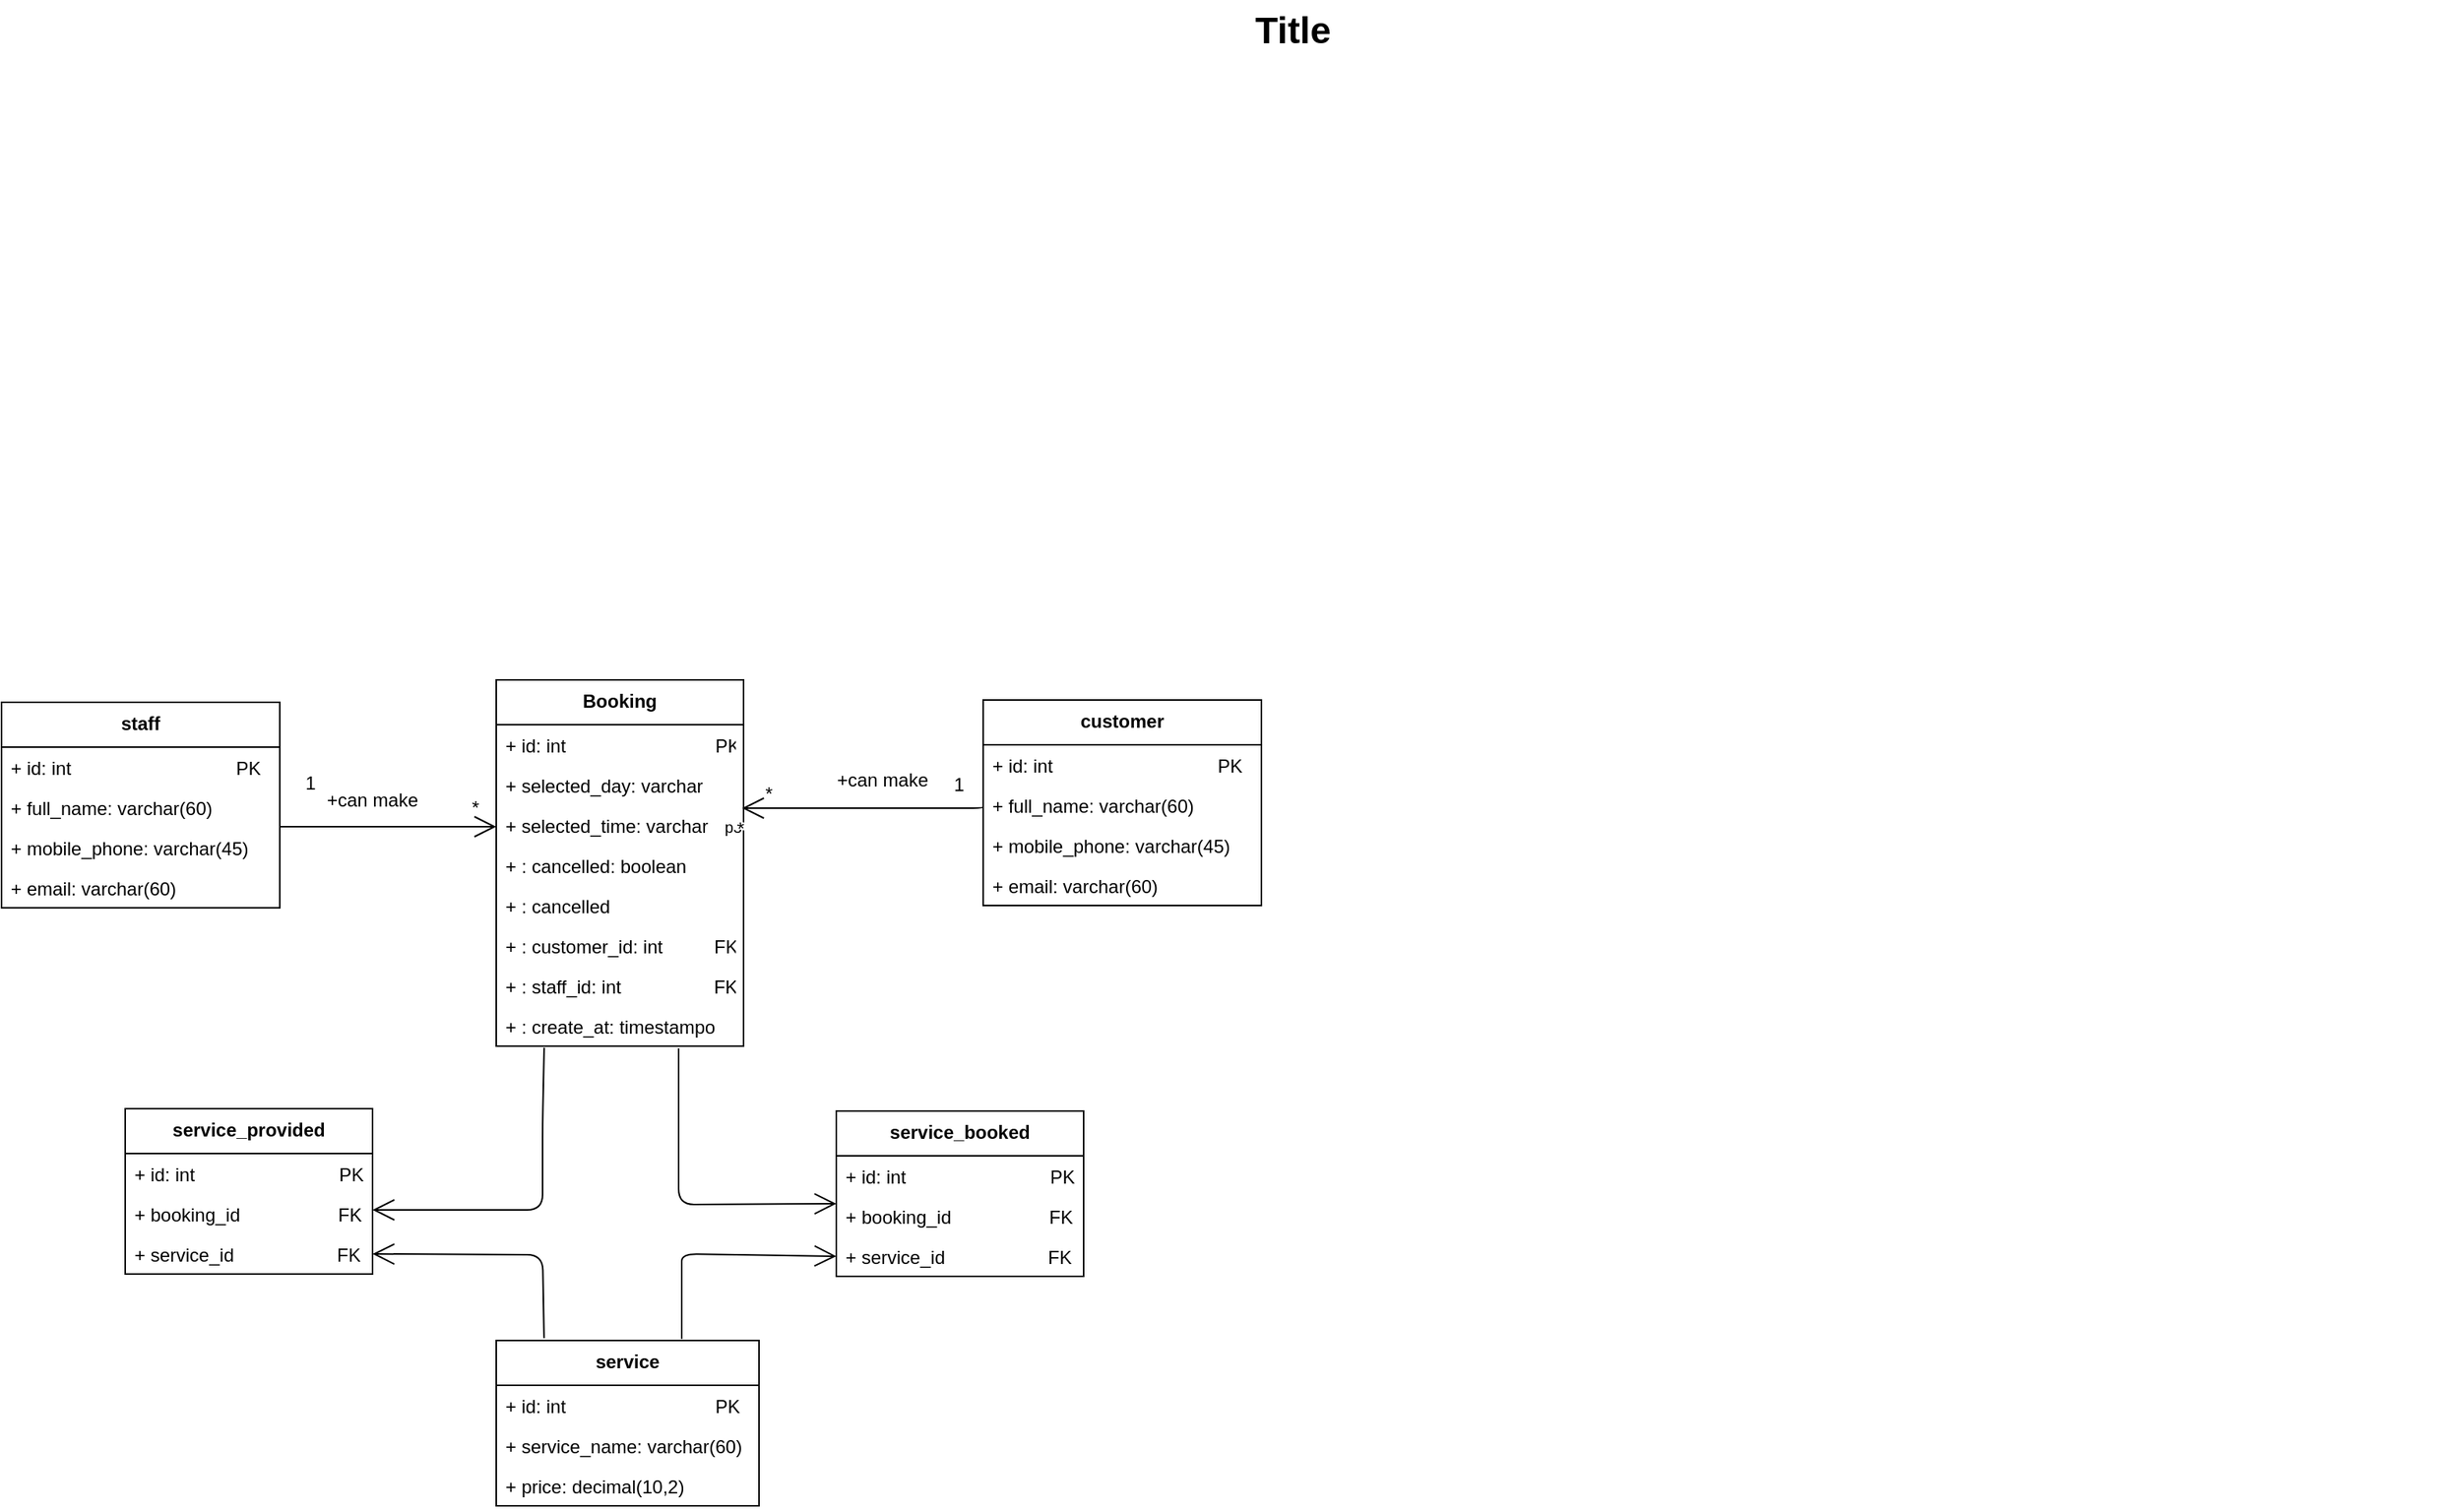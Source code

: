 <mxfile version="10.7.7" type="github"><diagram name="Page-1" id="929967ad-93f9-6ef4-fab6-5d389245f69c"><mxGraphModel dx="932" dy="762" grid="1" gridSize="10" guides="1" tooltips="1" connect="1" arrows="1" fold="1" page="1" pageScale="1.5" pageWidth="1169" pageHeight="826" background="none" math="0" shadow="0"><root><mxCell id="0" style=";html=1;"/><mxCell id="1" style=";html=1;" parent="0"/><mxCell id="1672d66443f91eb5-23" value="Title" style="text;strokeColor=none;fillColor=none;html=1;fontSize=24;fontStyle=1;verticalAlign=middle;align=center;" parent="1" vertex="1"><mxGeometry x="120" y="40" width="1510" height="40" as="geometry"/></mxCell><mxCell id="RssRguCO_KiERWLtAiVx-13" value="Booking" style="swimlane;fontStyle=1;align=center;verticalAlign=top;childLayout=stackLayout;horizontal=1;startSize=29;horizontalStack=0;resizeParent=1;resizeParentMax=0;resizeLast=0;collapsible=1;marginBottom=0;" vertex="1" parent="1"><mxGeometry x="360" y="480" width="160" height="237" as="geometry"/></mxCell><mxCell id="RssRguCO_KiERWLtAiVx-14" value="+ id: int                             PK" style="text;strokeColor=none;fillColor=none;align=left;verticalAlign=top;spacingLeft=4;spacingRight=4;overflow=hidden;rotatable=0;points=[[0,0.5],[1,0.5]];portConstraint=eastwest;" vertex="1" parent="RssRguCO_KiERWLtAiVx-13"><mxGeometry y="29" width="160" height="26" as="geometry"/></mxCell><mxCell id="RssRguCO_KiERWLtAiVx-17" value="+ selected_day: varchar " style="text;strokeColor=none;fillColor=none;align=left;verticalAlign=top;spacingLeft=4;spacingRight=4;overflow=hidden;rotatable=0;points=[[0,0.5],[1,0.5]];portConstraint=eastwest;" vertex="1" parent="RssRguCO_KiERWLtAiVx-13"><mxGeometry y="55" width="160" height="26" as="geometry"/></mxCell><mxCell id="RssRguCO_KiERWLtAiVx-18" value="+ selected_time: varchar" style="text;strokeColor=none;fillColor=none;align=left;verticalAlign=top;spacingLeft=4;spacingRight=4;overflow=hidden;rotatable=0;points=[[0,0.5],[1,0.5]];portConstraint=eastwest;" vertex="1" parent="RssRguCO_KiERWLtAiVx-13"><mxGeometry y="81" width="160" height="26" as="geometry"/></mxCell><mxCell id="RssRguCO_KiERWLtAiVx-19" value="+ : cancelled: boolean" style="text;strokeColor=none;fillColor=none;align=left;verticalAlign=top;spacingLeft=4;spacingRight=4;overflow=hidden;rotatable=0;points=[[0,0.5],[1,0.5]];portConstraint=eastwest;" vertex="1" parent="RssRguCO_KiERWLtAiVx-13"><mxGeometry y="107" width="160" height="26" as="geometry"/></mxCell><mxCell id="RssRguCO_KiERWLtAiVx-21" value="+ : cancelled" style="text;strokeColor=none;fillColor=none;align=left;verticalAlign=top;spacingLeft=4;spacingRight=4;overflow=hidden;rotatable=0;points=[[0,0.5],[1,0.5]];portConstraint=eastwest;" vertex="1" parent="RssRguCO_KiERWLtAiVx-13"><mxGeometry y="133" width="160" height="26" as="geometry"/></mxCell><mxCell id="RssRguCO_KiERWLtAiVx-22" value="+ : customer_id: int          FK" style="text;strokeColor=none;fillColor=none;align=left;verticalAlign=top;spacingLeft=4;spacingRight=4;overflow=hidden;rotatable=0;points=[[0,0.5],[1,0.5]];portConstraint=eastwest;" vertex="1" parent="RssRguCO_KiERWLtAiVx-13"><mxGeometry y="159" width="160" height="26" as="geometry"/></mxCell><mxCell id="RssRguCO_KiERWLtAiVx-23" value="+ : staff_id: int                  FK" style="text;strokeColor=none;fillColor=none;align=left;verticalAlign=top;spacingLeft=4;spacingRight=4;overflow=hidden;rotatable=0;points=[[0,0.5],[1,0.5]];portConstraint=eastwest;" vertex="1" parent="RssRguCO_KiERWLtAiVx-13"><mxGeometry y="185" width="160" height="26" as="geometry"/></mxCell><mxCell id="RssRguCO_KiERWLtAiVx-32" value="+ : create_at: timestampo" style="text;strokeColor=none;fillColor=none;align=left;verticalAlign=top;spacingLeft=4;spacingRight=4;overflow=hidden;rotatable=0;points=[[0,0.5],[1,0.5]];portConstraint=eastwest;" vertex="1" parent="RssRguCO_KiERWLtAiVx-13"><mxGeometry y="211" width="160" height="26" as="geometry"/></mxCell><mxCell id="RssRguCO_KiERWLtAiVx-24" value="service_booked" style="swimlane;fontStyle=1;align=center;verticalAlign=top;childLayout=stackLayout;horizontal=1;startSize=29;horizontalStack=0;resizeParent=1;resizeParentMax=0;resizeLast=0;collapsible=1;marginBottom=0;" vertex="1" parent="1"><mxGeometry x="580" y="759" width="160" height="107" as="geometry"/></mxCell><mxCell id="RssRguCO_KiERWLtAiVx-25" value="+ id: int                            PK" style="text;strokeColor=none;fillColor=none;align=left;verticalAlign=top;spacingLeft=4;spacingRight=4;overflow=hidden;rotatable=0;points=[[0,0.5],[1,0.5]];portConstraint=eastwest;" vertex="1" parent="RssRguCO_KiERWLtAiVx-24"><mxGeometry y="29" width="160" height="26" as="geometry"/></mxCell><mxCell id="RssRguCO_KiERWLtAiVx-26" value="+ booking_id                   FK" style="text;strokeColor=none;fillColor=none;align=left;verticalAlign=top;spacingLeft=4;spacingRight=4;overflow=hidden;rotatable=0;points=[[0,0.5],[1,0.5]];portConstraint=eastwest;" vertex="1" parent="RssRguCO_KiERWLtAiVx-24"><mxGeometry y="55" width="160" height="26" as="geometry"/></mxCell><mxCell id="RssRguCO_KiERWLtAiVx-27" value="+ service_id                    FK" style="text;strokeColor=none;fillColor=none;align=left;verticalAlign=top;spacingLeft=4;spacingRight=4;overflow=hidden;rotatable=0;points=[[0,0.5],[1,0.5]];portConstraint=eastwest;" vertex="1" parent="RssRguCO_KiERWLtAiVx-24"><mxGeometry y="81" width="160" height="26" as="geometry"/></mxCell><mxCell id="RssRguCO_KiERWLtAiVx-33" value="service" style="swimlane;fontStyle=1;align=center;verticalAlign=top;childLayout=stackLayout;horizontal=1;startSize=29;horizontalStack=0;resizeParent=1;resizeParentMax=0;resizeLast=0;collapsible=1;marginBottom=0;" vertex="1" parent="1"><mxGeometry x="360" y="907.5" width="170" height="107" as="geometry"/></mxCell><mxCell id="RssRguCO_KiERWLtAiVx-34" value="+ id: int                             PK" style="text;strokeColor=none;fillColor=none;align=left;verticalAlign=top;spacingLeft=4;spacingRight=4;overflow=hidden;rotatable=0;points=[[0,0.5],[1,0.5]];portConstraint=eastwest;" vertex="1" parent="RssRguCO_KiERWLtAiVx-33"><mxGeometry y="29" width="170" height="26" as="geometry"/></mxCell><mxCell id="RssRguCO_KiERWLtAiVx-35" value="+ service_name: varchar(60) " style="text;strokeColor=none;fillColor=none;align=left;verticalAlign=top;spacingLeft=4;spacingRight=4;overflow=hidden;rotatable=0;points=[[0,0.5],[1,0.5]];portConstraint=eastwest;" vertex="1" parent="RssRguCO_KiERWLtAiVx-33"><mxGeometry y="55" width="170" height="26" as="geometry"/></mxCell><mxCell id="RssRguCO_KiERWLtAiVx-36" value="+ price: decimal(10,2)" style="text;strokeColor=none;fillColor=none;align=left;verticalAlign=top;spacingLeft=4;spacingRight=4;overflow=hidden;rotatable=0;points=[[0,0.5],[1,0.5]];portConstraint=eastwest;" vertex="1" parent="RssRguCO_KiERWLtAiVx-33"><mxGeometry y="81" width="170" height="26" as="geometry"/></mxCell><mxCell id="RssRguCO_KiERWLtAiVx-41" value="service_provided" style="swimlane;fontStyle=1;align=center;verticalAlign=top;childLayout=stackLayout;horizontal=1;startSize=29;horizontalStack=0;resizeParent=1;resizeParentMax=0;resizeLast=0;collapsible=1;marginBottom=0;" vertex="1" parent="1"><mxGeometry x="120" y="757.5" width="160" height="107" as="geometry"/></mxCell><mxCell id="RssRguCO_KiERWLtAiVx-42" value="+ id: int                            PK" style="text;strokeColor=none;fillColor=none;align=left;verticalAlign=top;spacingLeft=4;spacingRight=4;overflow=hidden;rotatable=0;points=[[0,0.5],[1,0.5]];portConstraint=eastwest;" vertex="1" parent="RssRguCO_KiERWLtAiVx-41"><mxGeometry y="29" width="160" height="26" as="geometry"/></mxCell><mxCell id="RssRguCO_KiERWLtAiVx-43" value="+ booking_id                   FK" style="text;strokeColor=none;fillColor=none;align=left;verticalAlign=top;spacingLeft=4;spacingRight=4;overflow=hidden;rotatable=0;points=[[0,0.5],[1,0.5]];portConstraint=eastwest;" vertex="1" parent="RssRguCO_KiERWLtAiVx-41"><mxGeometry y="55" width="160" height="26" as="geometry"/></mxCell><mxCell id="RssRguCO_KiERWLtAiVx-44" value="+ service_id                    FK" style="text;strokeColor=none;fillColor=none;align=left;verticalAlign=top;spacingLeft=4;spacingRight=4;overflow=hidden;rotatable=0;points=[[0,0.5],[1,0.5]];portConstraint=eastwest;" vertex="1" parent="RssRguCO_KiERWLtAiVx-41"><mxGeometry y="81" width="160" height="26" as="geometry"/></mxCell><mxCell id="RssRguCO_KiERWLtAiVx-45" value="customer" style="swimlane;fontStyle=1;align=center;verticalAlign=top;childLayout=stackLayout;horizontal=1;startSize=29;horizontalStack=0;resizeParent=1;resizeParentMax=0;resizeLast=0;collapsible=1;marginBottom=0;" vertex="1" parent="1"><mxGeometry x="675" y="493" width="180" height="133" as="geometry"/></mxCell><mxCell id="RssRguCO_KiERWLtAiVx-46" value="+ id: int                                PK" style="text;strokeColor=none;fillColor=none;align=left;verticalAlign=top;spacingLeft=4;spacingRight=4;overflow=hidden;rotatable=0;points=[[0,0.5],[1,0.5]];portConstraint=eastwest;" vertex="1" parent="RssRguCO_KiERWLtAiVx-45"><mxGeometry y="29" width="180" height="26" as="geometry"/></mxCell><mxCell id="RssRguCO_KiERWLtAiVx-47" value="+ full_name: varchar(60)             " style="text;strokeColor=none;fillColor=none;align=left;verticalAlign=top;spacingLeft=4;spacingRight=4;overflow=hidden;rotatable=0;points=[[0,0.5],[1,0.5]];portConstraint=eastwest;" vertex="1" parent="RssRguCO_KiERWLtAiVx-45"><mxGeometry y="55" width="180" height="26" as="geometry"/></mxCell><mxCell id="RssRguCO_KiERWLtAiVx-48" value="+ mobile_phone: varchar(45)                  " style="text;strokeColor=none;fillColor=none;align=left;verticalAlign=top;spacingLeft=4;spacingRight=4;overflow=hidden;rotatable=0;points=[[0,0.5],[1,0.5]];portConstraint=eastwest;" vertex="1" parent="RssRguCO_KiERWLtAiVx-45"><mxGeometry y="81" width="180" height="26" as="geometry"/></mxCell><mxCell id="RssRguCO_KiERWLtAiVx-49" value="+ email: varchar(60)                  " style="text;strokeColor=none;fillColor=none;align=left;verticalAlign=top;spacingLeft=4;spacingRight=4;overflow=hidden;rotatable=0;points=[[0,0.5],[1,0.5]];portConstraint=eastwest;" vertex="1" parent="RssRguCO_KiERWLtAiVx-45"><mxGeometry y="107" width="180" height="26" as="geometry"/></mxCell><mxCell id="RssRguCO_KiERWLtAiVx-50" value="staff" style="swimlane;fontStyle=1;align=center;verticalAlign=top;childLayout=stackLayout;horizontal=1;startSize=29;horizontalStack=0;resizeParent=1;resizeParentMax=0;resizeLast=0;collapsible=1;marginBottom=0;" vertex="1" parent="1"><mxGeometry x="40" y="494.5" width="180" height="133" as="geometry"/></mxCell><mxCell id="RssRguCO_KiERWLtAiVx-51" value="+ id: int                                PK" style="text;strokeColor=none;fillColor=none;align=left;verticalAlign=top;spacingLeft=4;spacingRight=4;overflow=hidden;rotatable=0;points=[[0,0.5],[1,0.5]];portConstraint=eastwest;" vertex="1" parent="RssRguCO_KiERWLtAiVx-50"><mxGeometry y="29" width="180" height="26" as="geometry"/></mxCell><mxCell id="RssRguCO_KiERWLtAiVx-52" value="+ full_name: varchar(60)             " style="text;strokeColor=none;fillColor=none;align=left;verticalAlign=top;spacingLeft=4;spacingRight=4;overflow=hidden;rotatable=0;points=[[0,0.5],[1,0.5]];portConstraint=eastwest;" vertex="1" parent="RssRguCO_KiERWLtAiVx-50"><mxGeometry y="55" width="180" height="26" as="geometry"/></mxCell><mxCell id="RssRguCO_KiERWLtAiVx-53" value="+ mobile_phone: varchar(45)                  " style="text;strokeColor=none;fillColor=none;align=left;verticalAlign=top;spacingLeft=4;spacingRight=4;overflow=hidden;rotatable=0;points=[[0,0.5],[1,0.5]];portConstraint=eastwest;" vertex="1" parent="RssRguCO_KiERWLtAiVx-50"><mxGeometry y="81" width="180" height="26" as="geometry"/></mxCell><mxCell id="RssRguCO_KiERWLtAiVx-54" value="+ email: varchar(60)                  " style="text;strokeColor=none;fillColor=none;align=left;verticalAlign=top;spacingLeft=4;spacingRight=4;overflow=hidden;rotatable=0;points=[[0,0.5],[1,0.5]];portConstraint=eastwest;" vertex="1" parent="RssRguCO_KiERWLtAiVx-50"><mxGeometry y="107" width="180" height="26" as="geometry"/></mxCell><mxCell id="RssRguCO_KiERWLtAiVx-61" value="" style="verticalAlign=bottom;html=1;endArrow=open;endSize=12;edgeStyle=orthogonalEdgeStyle;" edge="1" parent="1"><mxGeometry relative="1" as="geometry"><mxPoint x="220" y="575" as="sourcePoint"/><mxPoint x="360" y="575" as="targetPoint"/></mxGeometry></mxCell><mxCell id="RssRguCO_KiERWLtAiVx-62" value="" style="resizable=0;html=1;align=right;verticalAlign=top;labelBackgroundColor=none;fontSize=10" connectable="0" vertex="1" parent="RssRguCO_KiERWLtAiVx-61"><mxGeometry x="1" relative="1" as="geometry"/></mxCell><mxCell id="RssRguCO_KiERWLtAiVx-68" value="1" style="text;html=1;resizable=0;points=[];align=center;verticalAlign=middle;labelBackgroundColor=#ffffff;" vertex="1" connectable="0" parent="1"><mxGeometry x="640" y="559.5" as="geometry"><mxPoint x="19" y="-12" as="offset"/></mxGeometry></mxCell><mxCell id="RssRguCO_KiERWLtAiVx-69" value="*" style="text;html=1;resizable=0;points=[];align=center;verticalAlign=middle;labelBackgroundColor=#ffffff;" vertex="1" connectable="0" parent="1"><mxGeometry x="530" y="575.5" as="geometry"><mxPoint x="6" y="-22" as="offset"/></mxGeometry></mxCell><mxCell id="RssRguCO_KiERWLtAiVx-72" value="" style="verticalAlign=bottom;html=1;endArrow=open;endSize=12;edgeStyle=orthogonalEdgeStyle;entryX=0.994;entryY=0.077;entryDx=0;entryDy=0;entryPerimeter=0;" edge="1" parent="1" target="RssRguCO_KiERWLtAiVx-18"><mxGeometry x="-0.006" relative="1" as="geometry"><mxPoint x="675" y="562" as="sourcePoint"/><mxPoint x="525" y="562" as="targetPoint"/><Array as="points"><mxPoint x="675" y="563"/></Array><mxPoint as="offset"/></mxGeometry></mxCell><mxCell id="RssRguCO_KiERWLtAiVx-73" value="p3" style="resizable=0;html=1;align=right;verticalAlign=top;labelBackgroundColor=none;fontSize=10" connectable="0" vertex="1" parent="RssRguCO_KiERWLtAiVx-72"><mxGeometry x="1" relative="1" as="geometry"/></mxCell><mxCell id="RssRguCO_KiERWLtAiVx-74" value="+can make" style="text;html=1;strokeColor=none;fillColor=none;align=center;verticalAlign=middle;whiteSpace=wrap;rounded=0;" vertex="1" parent="1"><mxGeometry x="570" y="535" width="80" height="20" as="geometry"/></mxCell><mxCell id="RssRguCO_KiERWLtAiVx-77" value="+can make" style="text;html=1;strokeColor=none;fillColor=none;align=center;verticalAlign=middle;whiteSpace=wrap;rounded=0;" vertex="1" parent="1"><mxGeometry x="240" y="548" width="80" height="20" as="geometry"/></mxCell><mxCell id="RssRguCO_KiERWLtAiVx-78" value="*" style="text;html=1;resizable=0;points=[];align=center;verticalAlign=middle;labelBackgroundColor=#ffffff;rotation=-80;" vertex="1" connectable="0" parent="1"><mxGeometry x="540" y="585.5" as="geometry"><mxPoint x="6" y="-22" as="offset"/></mxGeometry></mxCell><mxCell id="RssRguCO_KiERWLtAiVx-80" value="*" style="text;html=1;resizable=0;points=[];align=center;verticalAlign=middle;labelBackgroundColor=#ffffff;rotation=150;" vertex="1" connectable="0" parent="1"><mxGeometry x="340" y="536.5" as="geometry"><mxPoint x="6" y="-22" as="offset"/></mxGeometry></mxCell><mxCell id="RssRguCO_KiERWLtAiVx-83" value="1" style="text;html=1;strokeColor=none;fillColor=none;align=center;verticalAlign=middle;whiteSpace=wrap;rounded=0;" vertex="1" parent="1"><mxGeometry x="220" y="536.5" width="40" height="20" as="geometry"/></mxCell><mxCell id="RssRguCO_KiERWLtAiVx-88" value="" style="endArrow=open;endFill=1;endSize=12;html=1;entryX=1;entryY=0.5;entryDx=0;entryDy=0;exitX=0.194;exitY=1.154;exitDx=0;exitDy=0;exitPerimeter=0;" edge="1" parent="1"><mxGeometry width="160" relative="1" as="geometry"><mxPoint x="391" y="718" as="sourcePoint"/><mxPoint x="280" y="823" as="targetPoint"/><Array as="points"><mxPoint x="390" y="767"/><mxPoint x="390" y="823"/></Array></mxGeometry></mxCell><mxCell id="RssRguCO_KiERWLtAiVx-90" value="" style="endArrow=open;endFill=1;endSize=12;html=1;" edge="1" parent="1"><mxGeometry width="160" relative="1" as="geometry"><mxPoint x="478" y="718.5" as="sourcePoint"/><mxPoint x="580" y="819" as="targetPoint"/><Array as="points"><mxPoint x="478" y="819.5"/></Array></mxGeometry></mxCell><mxCell id="RssRguCO_KiERWLtAiVx-91" value="" style="endArrow=open;endFill=1;endSize=12;html=1;entryX=0;entryY=0.5;entryDx=0;entryDy=0;" edge="1" parent="1" target="RssRguCO_KiERWLtAiVx-27"><mxGeometry width="160" relative="1" as="geometry"><mxPoint x="480" y="906.5" as="sourcePoint"/><mxPoint x="570" y="851.5" as="targetPoint"/><Array as="points"><mxPoint x="480" y="870.5"/><mxPoint x="480" y="851.5"/></Array></mxGeometry></mxCell><mxCell id="RssRguCO_KiERWLtAiVx-92" value="" style="endArrow=open;endFill=1;endSize=12;html=1;entryX=1;entryY=0.5;entryDx=0;entryDy=0;exitX=0.182;exitY=-0.014;exitDx=0;exitDy=0;exitPerimeter=0;" edge="1" parent="1" source="RssRguCO_KiERWLtAiVx-33" target="RssRguCO_KiERWLtAiVx-44"><mxGeometry width="160" relative="1" as="geometry"><mxPoint x="390" y="900" as="sourcePoint"/><mxPoint x="440" y="850.5" as="targetPoint"/><Array as="points"><mxPoint x="390" y="852"/></Array></mxGeometry></mxCell></root></mxGraphModel></diagram></mxfile>